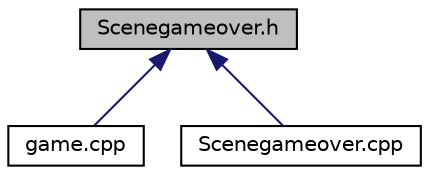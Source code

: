 digraph "Scenegameover.h"
{
  edge [fontname="Helvetica",fontsize="10",labelfontname="Helvetica",labelfontsize="10"];
  node [fontname="Helvetica",fontsize="10",shape=record];
  Node6 [label="Scenegameover.h",height=0.2,width=0.4,color="black", fillcolor="grey75", style="filled", fontcolor="black"];
  Node6 -> Node7 [dir="back",color="midnightblue",fontsize="10",style="solid",fontname="Helvetica"];
  Node7 [label="game.cpp",height=0.2,width=0.4,color="black", fillcolor="white", style="filled",URL="$game_8cpp.html"];
  Node6 -> Node8 [dir="back",color="midnightblue",fontsize="10",style="solid",fontname="Helvetica"];
  Node8 [label="Scenegameover.cpp",height=0.2,width=0.4,color="black", fillcolor="white", style="filled",URL="$_scenegameover_8cpp.html"];
}
